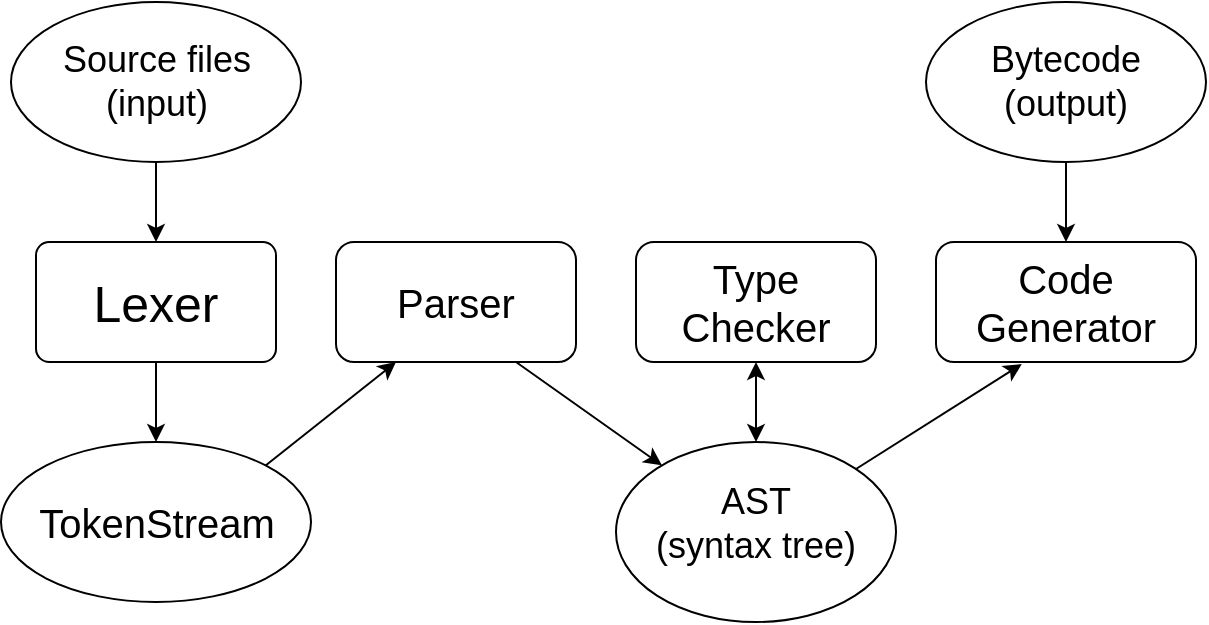 <mxfile version="24.3.1" type="device">
  <diagram name="Sida-1" id="IHKp8R0fSz_p-DxhctY8">
    <mxGraphModel dx="1050" dy="565" grid="1" gridSize="10" guides="1" tooltips="1" connect="1" arrows="1" fold="1" page="1" pageScale="1" pageWidth="827" pageHeight="1169" background="#ffffff" math="0" shadow="0">
      <root>
        <mxCell id="0" />
        <mxCell id="1" parent="0" />
        <mxCell id="jYLa3bLy5tZr8qkd2U9y-2" value="&lt;font style=&quot;font-size: 20px;&quot;&gt;Type Checker&lt;/font&gt;" style="rounded=1;whiteSpace=wrap;html=1;" vertex="1" parent="1">
          <mxGeometry x="450" y="280" width="120" height="60" as="geometry" />
        </mxCell>
        <mxCell id="jYLa3bLy5tZr8qkd2U9y-5" value="&lt;font style=&quot;font-size: 20px;&quot;&gt;Parser&lt;/font&gt;" style="rounded=1;whiteSpace=wrap;html=1;" vertex="1" parent="1">
          <mxGeometry x="300" y="280" width="120" height="60" as="geometry" />
        </mxCell>
        <mxCell id="jYLa3bLy5tZr8qkd2U9y-28" style="edgeStyle=orthogonalEdgeStyle;rounded=0;orthogonalLoop=1;jettySize=auto;html=1;entryX=0.5;entryY=0;entryDx=0;entryDy=0;" edge="1" parent="1" source="jYLa3bLy5tZr8qkd2U9y-6" target="jYLa3bLy5tZr8qkd2U9y-11">
          <mxGeometry relative="1" as="geometry" />
        </mxCell>
        <mxCell id="jYLa3bLy5tZr8qkd2U9y-6" value="&lt;font style=&quot;font-size: 25px;&quot;&gt;Lexer&lt;/font&gt;" style="rounded=1;whiteSpace=wrap;html=1;arcSize=11;" vertex="1" parent="1">
          <mxGeometry x="150" y="280" width="120" height="60" as="geometry" />
        </mxCell>
        <mxCell id="jYLa3bLy5tZr8qkd2U9y-7" value="&lt;font style=&quot;font-size: 20px;&quot;&gt;Code Generator&lt;/font&gt;" style="rounded=1;whiteSpace=wrap;html=1;" vertex="1" parent="1">
          <mxGeometry x="600" y="280" width="130" height="60" as="geometry" />
        </mxCell>
        <mxCell id="jYLa3bLy5tZr8qkd2U9y-11" value="&lt;font style=&quot;font-size: 20px;&quot;&gt;TokenStream&lt;/font&gt;" style="ellipse;whiteSpace=wrap;html=1;" vertex="1" parent="1">
          <mxGeometry x="132.5" y="380" width="155" height="80" as="geometry" />
        </mxCell>
        <mxCell id="jYLa3bLy5tZr8qkd2U9y-12" value="&lt;font style=&quot;font-size: 18px;&quot;&gt;AST&lt;/font&gt;&lt;div style=&quot;font-size: 18px;&quot;&gt;&lt;font style=&quot;font-size: 18px;&quot;&gt;(syntax tree)&lt;/font&gt;&lt;/div&gt;" style="ellipse;whiteSpace=wrap;html=1;spacingTop=-9;" vertex="1" parent="1">
          <mxGeometry x="440" y="380" width="140" height="90" as="geometry" />
        </mxCell>
        <mxCell id="jYLa3bLy5tZr8qkd2U9y-30" style="edgeStyle=orthogonalEdgeStyle;rounded=0;orthogonalLoop=1;jettySize=auto;html=1;entryX=0.5;entryY=0;entryDx=0;entryDy=0;" edge="1" parent="1" source="jYLa3bLy5tZr8qkd2U9y-15" target="jYLa3bLy5tZr8qkd2U9y-7">
          <mxGeometry relative="1" as="geometry" />
        </mxCell>
        <mxCell id="jYLa3bLy5tZr8qkd2U9y-15" value="&lt;span style=&quot;font-size: 18px;&quot;&gt;Bytecode&lt;/span&gt;&lt;div&gt;&lt;span style=&quot;font-size: 18px;&quot;&gt;(output)&lt;/span&gt;&lt;/div&gt;" style="ellipse;whiteSpace=wrap;html=1;" vertex="1" parent="1">
          <mxGeometry x="595" y="160" width="140" height="80" as="geometry" />
        </mxCell>
        <mxCell id="jYLa3bLy5tZr8qkd2U9y-29" style="edgeStyle=orthogonalEdgeStyle;rounded=0;orthogonalLoop=1;jettySize=auto;html=1;entryX=0.5;entryY=0;entryDx=0;entryDy=0;" edge="1" parent="1" source="jYLa3bLy5tZr8qkd2U9y-16" target="jYLa3bLy5tZr8qkd2U9y-6">
          <mxGeometry relative="1" as="geometry" />
        </mxCell>
        <mxCell id="jYLa3bLy5tZr8qkd2U9y-16" value="&lt;span style=&quot;font-size: 18px;&quot;&gt;Source files&lt;/span&gt;&lt;div&gt;&lt;span style=&quot;font-size: 18px;&quot;&gt;(input)&lt;/span&gt;&lt;/div&gt;" style="ellipse;whiteSpace=wrap;html=1;" vertex="1" parent="1">
          <mxGeometry x="137.5" y="160" width="145" height="80" as="geometry" />
        </mxCell>
        <mxCell id="jYLa3bLy5tZr8qkd2U9y-32" value="" style="endArrow=classic;html=1;rounded=0;exitX=0.75;exitY=1;exitDx=0;exitDy=0;" edge="1" parent="1" source="jYLa3bLy5tZr8qkd2U9y-5" target="jYLa3bLy5tZr8qkd2U9y-12">
          <mxGeometry width="50" height="50" relative="1" as="geometry">
            <mxPoint x="335" y="420" as="sourcePoint" />
            <mxPoint x="385" y="370" as="targetPoint" />
          </mxGeometry>
        </mxCell>
        <mxCell id="jYLa3bLy5tZr8qkd2U9y-33" value="" style="endArrow=classic;startArrow=classic;html=1;rounded=0;entryX=0.5;entryY=1;entryDx=0;entryDy=0;exitX=0.5;exitY=0;exitDx=0;exitDy=0;" edge="1" parent="1" source="jYLa3bLy5tZr8qkd2U9y-12" target="jYLa3bLy5tZr8qkd2U9y-2">
          <mxGeometry width="50" height="50" relative="1" as="geometry">
            <mxPoint x="420" y="400" as="sourcePoint" />
            <mxPoint x="470" y="350" as="targetPoint" />
          </mxGeometry>
        </mxCell>
        <mxCell id="jYLa3bLy5tZr8qkd2U9y-34" value="" style="endArrow=classic;html=1;rounded=0;exitX=1;exitY=0;exitDx=0;exitDy=0;entryX=0.25;entryY=1;entryDx=0;entryDy=0;" edge="1" parent="1" source="jYLa3bLy5tZr8qkd2U9y-11" target="jYLa3bLy5tZr8qkd2U9y-5">
          <mxGeometry width="50" height="50" relative="1" as="geometry">
            <mxPoint x="310" y="430" as="sourcePoint" />
            <mxPoint x="360" y="380" as="targetPoint" />
          </mxGeometry>
        </mxCell>
        <mxCell id="jYLa3bLy5tZr8qkd2U9y-35" value="" style="endArrow=classic;html=1;rounded=0;entryX=0.33;entryY=1.017;entryDx=0;entryDy=0;entryPerimeter=0;" edge="1" parent="1" source="jYLa3bLy5tZr8qkd2U9y-12" target="jYLa3bLy5tZr8qkd2U9y-7">
          <mxGeometry width="50" height="50" relative="1" as="geometry">
            <mxPoint x="620" y="440" as="sourcePoint" />
            <mxPoint x="670" y="390" as="targetPoint" />
          </mxGeometry>
        </mxCell>
      </root>
    </mxGraphModel>
  </diagram>
</mxfile>
